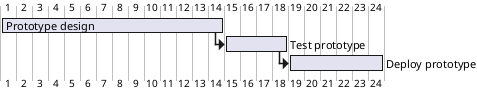 @startgantt
[Prototype design] lasts 14 days
then [Test prototype] lasts 4 days
then [Deploy prototype] lasts 6 days
@endgantt